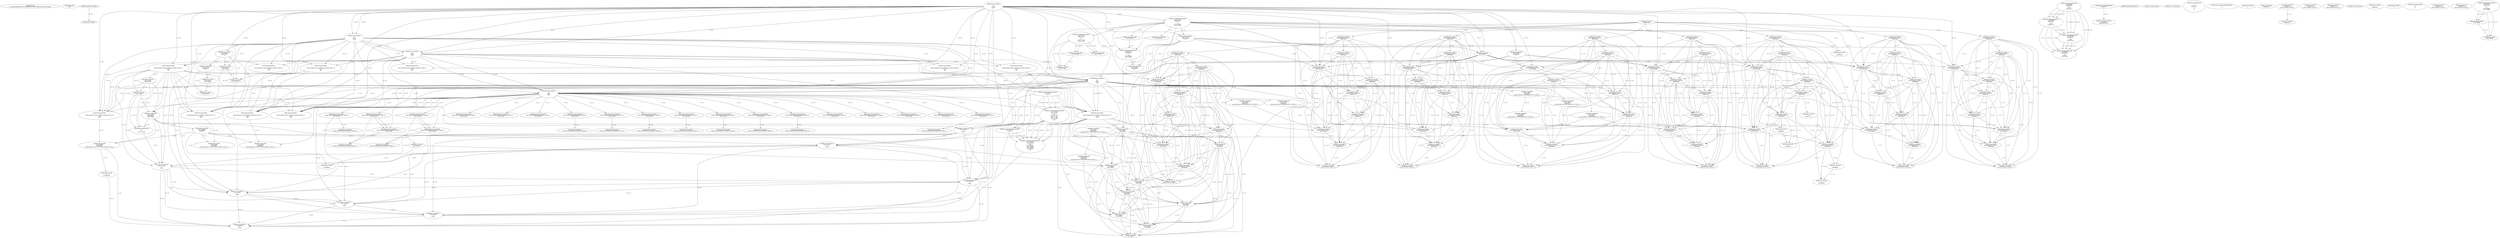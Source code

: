 // Global SCDG with merge call
digraph {
	0 [label="268454688.main
5133bde9cdc9b86a0c15f57f4598909bb27cd162428a0f27980aa55618c99f4f"]
	1 [label="268454699.Sleep
1000"]
	2 [label="268450908.GetProcessHeap
"]
	3 [label="268465424.VirtualAlloc
0
128
12288
4"]
	4 [label="268465190.RegOpenKeyExW
2147483650
268501000
0
131097
2147417172"]
	5 [label="268465223.RegQueryValueExW
2147417376
268500984
0
0
3221762048
2147417188"]
	3 -> 5 [label="(0-->5)"]
	6 [label="268465239.RegCloseKey
2147417376"]
	5 -> 6 [label="(1-->1)"]
	7 [label="268465489.wsprintfW
3221762048
268501104
0"]
	3 -> 7 [label="(0-->1)"]
	5 -> 7 [label="(5-->1)"]
	8 [label="268466183.VirtualAlloc
0
1024
12288
4"]
	3 -> 8 [label="(3-->3)"]
	3 -> 8 [label="(4-->4)"]
	9 [label="268466202.VirtualAlloc
0
3596
12288
4"]
	3 -> 9 [label="(3-->3)"]
	8 -> 9 [label="(3-->3)"]
	3 -> 9 [label="(4-->4)"]
	8 -> 9 [label="(4-->4)"]
	10 [label="268466212.GetWindowsDirectoryW
3221770240
256"]
	9 -> 10 [label="(0-->1)"]
	11 [label="268466270.GetVolumeInformationW
3221770240
3221770752
256
3221771776
3221771784
3221771780
3221771264
256"]
	9 -> 11 [label="(0-->1)"]
	10 -> 11 [label="(1-->1)"]
	10 -> 11 [label="(2-->3)"]
	10 -> 11 [label="(2-->8)"]
	12 [label="268465190.RegOpenKeyExW
2147483650
268501632
0
131097
2147417172"]
	4 -> 12 [label="(1-->1)"]
	4 -> 12 [label="(4-->4)"]
	4 -> 12 [label="(5-->5)"]
	13 [label="268466376.wsprintfW
3221766144
268501204
0"]
	8 -> 13 [label="(0-->1)"]
	14 [label="268466397.lstrcatW
3221766144
3221771788"]
	8 -> 14 [label="(0-->1)"]
	13 -> 14 [label="(1-->1)"]
	15 [label="268466409.GetModuleHandleW
268501752"]
	16 [label="268466416.GetProcAddress
270536744
RtlComputeCrc32"]
	15 -> 16 [label="(0-->1)"]
	17 [label="268466432.lstrlenW
3221766144"]
	8 -> 17 [label="(0-->1)"]
	13 -> 17 [label="(1-->1)"]
	14 -> 17 [label="(1-->1)"]
	18 [label="268466449.RtlComputeCrc32
"]
	19 [label="268466481.VirtualFree
3221770240
0
32768"]
	9 -> 19 [label="(0-->1)"]
	10 -> 19 [label="(1-->1)"]
	11 -> 19 [label="(1-->1)"]
	20 [label="268464882.lstrlenW
3221762048"]
	3 -> 20 [label="(0-->1)"]
	5 -> 20 [label="(5-->1)"]
	7 -> 20 [label="(1-->1)"]
	21 [label="268464893.lstrlenW
268497860"]
	22 [label="268453932.VirtualAlloc
0
retval_lstrlenW_32828_32_retval_lstrlenW_32823_32
12288
64"]
	3 -> 22 [label="(3-->3)"]
	8 -> 22 [label="(3-->3)"]
	9 -> 22 [label="(3-->3)"]
	23 [label="268453967.lstrcpyW
3221774336
268497976"]
	22 -> 23 [label="(0-->1)"]
	24 [label="268453974.lstrlenW
3221774336"]
	22 -> 24 [label="(0-->1)"]
	23 -> 24 [label="(1-->1)"]
	25 [label="268464425.lstrcatW
retval_lstrlenW_32870_32
268497860"]
	21 -> 25 [label="(1-->2)"]
	26 [label="268464433.lstrcatW
retval_lstrlenW_32870_32
268500944"]
	25 -> 26 [label="(1-->1)"]
	27 [label="268464439.lstrcatW
retval_lstrlenW_32870_32
3221762048"]
	25 -> 27 [label="(1-->1)"]
	26 -> 27 [label="(1-->1)"]
	3 -> 27 [label="(0-->2)"]
	5 -> 27 [label="(5-->2)"]
	7 -> 27 [label="(1-->2)"]
	20 -> 27 [label="(1-->2)"]
	28 [label="268464447.lstrcatW
retval_lstrlenW_32870_32
268500948"]
	25 -> 28 [label="(1-->1)"]
	26 -> 28 [label="(1-->1)"]
	27 -> 28 [label="(1-->1)"]
	29 [label="268464636.VirtualAlloc
0
66
12288
64"]
	3 -> 29 [label="(3-->3)"]
	8 -> 29 [label="(3-->3)"]
	9 -> 29 [label="(3-->3)"]
	22 -> 29 [label="(3-->3)"]
	22 -> 29 [label="(4-->4)"]
	30 [label="268464679.wsprintfW
3221778432
268500964
3221774336"]
	29 -> 30 [label="(0-->1)"]
	22 -> 30 [label="(0-->3)"]
	23 -> 30 [label="(1-->3)"]
	24 -> 30 [label="(1-->3)"]
	31 [label="268464692.lstrcatW
retval_lstrlenW_32870_32
268497764"]
	25 -> 31 [label="(1-->1)"]
	26 -> 31 [label="(1-->1)"]
	27 -> 31 [label="(1-->1)"]
	28 -> 31 [label="(1-->1)"]
	32 [label="268464700.lstrcatW
retval_lstrlenW_32870_32
268500944"]
	25 -> 32 [label="(1-->1)"]
	26 -> 32 [label="(1-->1)"]
	27 -> 32 [label="(1-->1)"]
	28 -> 32 [label="(1-->1)"]
	31 -> 32 [label="(1-->1)"]
	26 -> 32 [label="(2-->2)"]
	33 [label="268464706.lstrcatW
retval_lstrlenW_32870_32
3221778432"]
	25 -> 33 [label="(1-->1)"]
	26 -> 33 [label="(1-->1)"]
	27 -> 33 [label="(1-->1)"]
	28 -> 33 [label="(1-->1)"]
	31 -> 33 [label="(1-->1)"]
	32 -> 33 [label="(1-->1)"]
	29 -> 33 [label="(0-->2)"]
	30 -> 33 [label="(1-->2)"]
	34 [label="268464714.lstrcatW
retval_lstrlenW_32870_32
268500948"]
	25 -> 34 [label="(1-->1)"]
	26 -> 34 [label="(1-->1)"]
	27 -> 34 [label="(1-->1)"]
	28 -> 34 [label="(1-->1)"]
	31 -> 34 [label="(1-->1)"]
	32 -> 34 [label="(1-->1)"]
	33 -> 34 [label="(1-->1)"]
	28 -> 34 [label="(2-->2)"]
	35 [label="268464726.VirtualFree
3221778432
0
32768"]
	29 -> 35 [label="(0-->1)"]
	30 -> 35 [label="(1-->1)"]
	33 -> 35 [label="(2-->1)"]
	19 -> 35 [label="(3-->3)"]
	36 [label="268464767.lstrlenW
retval_lstrlenW_32870_32"]
	25 -> 36 [label="(1-->1)"]
	26 -> 36 [label="(1-->1)"]
	27 -> 36 [label="(1-->1)"]
	28 -> 36 [label="(1-->1)"]
	31 -> 36 [label="(1-->1)"]
	32 -> 36 [label="(1-->1)"]
	33 -> 36 [label="(1-->1)"]
	34 -> 36 [label="(1-->1)"]
	37 [label="268453998.CreateMutexW
0
0
3221774336"]
	22 -> 37 [label="(0-->3)"]
	23 -> 37 [label="(1-->3)"]
	24 -> 37 [label="(1-->3)"]
	30 -> 37 [label="(3-->3)"]
	38 [label="268454010.GetLastError
"]
	39 [label="268454017.GetLastError
"]
	40 [label="268454043.VirtualFree
3221774336
0
32768"]
	22 -> 40 [label="(0-->1)"]
	23 -> 40 [label="(1-->1)"]
	24 -> 40 [label="(1-->1)"]
	30 -> 40 [label="(3-->1)"]
	37 -> 40 [label="(3-->1)"]
	19 -> 40 [label="(3-->3)"]
	35 -> 40 [label="(3-->3)"]
	41 [label="268467629.VirtualFree
3221762048
0
32768"]
	3 -> 41 [label="(0-->1)"]
	5 -> 41 [label="(5-->1)"]
	7 -> 41 [label="(1-->1)"]
	20 -> 41 [label="(1-->1)"]
	27 -> 41 [label="(2-->1)"]
	19 -> 41 [label="(3-->3)"]
	35 -> 41 [label="(3-->3)"]
	40 -> 41 [label="(3-->3)"]
	42 [label="268467737.VirtualFree
3221766144
0
32768"]
	8 -> 42 [label="(0-->1)"]
	13 -> 42 [label="(1-->1)"]
	14 -> 42 [label="(1-->1)"]
	17 -> 42 [label="(1-->1)"]
	19 -> 42 [label="(3-->3)"]
	35 -> 42 [label="(3-->3)"]
	40 -> 42 [label="(3-->3)"]
	41 -> 42 [label="(3-->3)"]
	43 [label="268454737.CreateThread
0
0
268447024
0
0
0"]
	44 [label="268454450.CreateToolhelp32Snapshot
2
0"]
	45 [label="268454476.VirtualAlloc
0
556
12288
4"]
	3 -> 45 [label="(3-->3)"]
	8 -> 45 [label="(3-->3)"]
	9 -> 45 [label="(3-->3)"]
	22 -> 45 [label="(3-->3)"]
	29 -> 45 [label="(3-->3)"]
	3 -> 45 [label="(4-->4)"]
	8 -> 45 [label="(4-->4)"]
	9 -> 45 [label="(4-->4)"]
	46 [label="268454533.lstrcmpiW
"]
	2 -> 46 [label="(0-->0)"]
	47 [label="268454602.Process32NextW
retval_CreateToolhelp32Snapshot_33445_32
3221782528"]
	45 -> 47 [label="(0-->2)"]
	48 [label="268454627.VirtualFree
3221782528
0
32768"]
	45 -> 48 [label="(0-->1)"]
	47 -> 48 [label="(2-->1)"]
	19 -> 48 [label="(3-->3)"]
	35 -> 48 [label="(3-->3)"]
	40 -> 48 [label="(3-->3)"]
	41 -> 48 [label="(3-->3)"]
	42 -> 48 [label="(3-->3)"]
	49 [label="268454634.CloseHandle
retval_CreateToolhelp32Snapshot_33445_32"]
	47 -> 49 [label="(1-->1)"]
	50 [label="268465190.RegOpenKeyExW
2147483650
268501000
0
131097
2147417052"]
	4 -> 50 [label="(1-->1)"]
	12 -> 50 [label="(1-->1)"]
	4 -> 50 [label="(2-->2)"]
	4 -> 50 [label="(4-->4)"]
	12 -> 50 [label="(4-->4)"]
	51 [label="268465489.wsprintfW
3221786624
268500964
0"]
	30 -> 51 [label="(2-->2)"]
	52 [label="268466212.GetWindowsDirectoryW
3221794816
256"]
	10 -> 52 [label="(2-->2)"]
	11 -> 52 [label="(3-->2)"]
	11 -> 52 [label="(8-->2)"]
	53 [label="268466270.GetVolumeInformationW
3221794816
3221795328
256
3221796352
3221796360
3221796356
3221795840
256"]
	52 -> 53 [label="(1-->1)"]
	10 -> 53 [label="(2-->3)"]
	11 -> 53 [label="(3-->3)"]
	11 -> 53 [label="(8-->3)"]
	52 -> 53 [label="(2-->3)"]
	10 -> 53 [label="(2-->8)"]
	11 -> 53 [label="(3-->8)"]
	11 -> 53 [label="(8-->8)"]
	52 -> 53 [label="(2-->8)"]
	54 [label="268465190.RegOpenKeyExW
2147483650
268501632
0
131097
2147417052"]
	4 -> 54 [label="(1-->1)"]
	12 -> 54 [label="(1-->1)"]
	50 -> 54 [label="(1-->1)"]
	12 -> 54 [label="(2-->2)"]
	4 -> 54 [label="(4-->4)"]
	12 -> 54 [label="(4-->4)"]
	50 -> 54 [label="(4-->4)"]
	50 -> 54 [label="(5-->5)"]
	55 [label="268466376.wsprintfW
3221790720
268501204
0"]
	13 -> 55 [label="(2-->2)"]
	56 [label="268466397.lstrcatW
3221790720
3221796364"]
	55 -> 56 [label="(1-->1)"]
	57 [label="268466432.lstrlenW
3221790720"]
	55 -> 57 [label="(1-->1)"]
	56 -> 57 [label="(1-->1)"]
	58 [label="268466481.VirtualFree
3221794816
0
32768"]
	52 -> 58 [label="(1-->1)"]
	53 -> 58 [label="(1-->1)"]
	19 -> 58 [label="(3-->3)"]
	35 -> 58 [label="(3-->3)"]
	40 -> 58 [label="(3-->3)"]
	41 -> 58 [label="(3-->3)"]
	42 -> 58 [label="(3-->3)"]
	48 -> 58 [label="(3-->3)"]
	59 [label="268464882.lstrlenW
3221786624"]
	51 -> 59 [label="(1-->1)"]
	60 [label="268452641.VirtualAlloc
0
retval_lstrlenW_37925_32_retval_lstrlenW_37922_32
12288
64"]
	3 -> 60 [label="(3-->3)"]
	8 -> 60 [label="(3-->3)"]
	9 -> 60 [label="(3-->3)"]
	22 -> 60 [label="(3-->3)"]
	29 -> 60 [label="(3-->3)"]
	45 -> 60 [label="(3-->3)"]
	22 -> 60 [label="(4-->4)"]
	29 -> 60 [label="(4-->4)"]
	61 [label="268464425.lstrcatW
0
268497860"]
	21 -> 61 [label="(1-->2)"]
	25 -> 61 [label="(2-->2)"]
	62 [label="268464433.lstrcatW
0
268500944"]
	26 -> 62 [label="(2-->2)"]
	32 -> 62 [label="(2-->2)"]
	63 [label="268464439.lstrcatW
0
3221786624"]
	51 -> 63 [label="(1-->2)"]
	59 -> 63 [label="(1-->2)"]
	64 [label="268464447.lstrcatW
0
268500948"]
	28 -> 64 [label="(2-->2)"]
	34 -> 64 [label="(2-->2)"]
	65 [label="268464679.wsprintfW
3221803008
268500964
retval_lstrlenW_37925_32_retval_lstrlenW_37922_32"]
	30 -> 65 [label="(2-->2)"]
	51 -> 65 [label="(2-->2)"]
	60 -> 65 [label="(2-->3)"]
	66 [label="268464692.lstrcatW
0
268497764"]
	31 -> 66 [label="(2-->2)"]
	67 [label="268464700.lstrcatW
0
268500944"]
	26 -> 67 [label="(2-->2)"]
	32 -> 67 [label="(2-->2)"]
	62 -> 67 [label="(2-->2)"]
	68 [label="268464706.lstrcatW
0
3221803008"]
	65 -> 68 [label="(1-->2)"]
	69 [label="268464714.lstrcatW
0
268500948"]
	28 -> 69 [label="(2-->2)"]
	34 -> 69 [label="(2-->2)"]
	64 -> 69 [label="(2-->2)"]
	70 [label="268464726.VirtualFree
3221803008
0
32768"]
	65 -> 70 [label="(1-->1)"]
	68 -> 70 [label="(2-->1)"]
	19 -> 70 [label="(3-->3)"]
	35 -> 70 [label="(3-->3)"]
	40 -> 70 [label="(3-->3)"]
	41 -> 70 [label="(3-->3)"]
	42 -> 70 [label="(3-->3)"]
	48 -> 70 [label="(3-->3)"]
	58 -> 70 [label="(3-->3)"]
	71 [label="268464767.lstrlenW
0"]
	72 [label="268452707.lstrlenW
268497912"]
	73 [label="268452834.lstrcpyW
268510272
retval_lstrlenW_39259_32"]
	74 [label="268452841.lstrlenW
268510272"]
	73 -> 74 [label="(1-->1)"]
	75 [label="268465489.wsprintfW
3221762048
268500964
0"]
	3 -> 75 [label="(0-->1)"]
	76 [label="268453932.VirtualAlloc
0
retval_lstrlenW_32822_32_retval_lstrlenW_32827_32
12288
64"]
	3 -> 76 [label="(3-->3)"]
	8 -> 76 [label="(3-->3)"]
	9 -> 76 [label="(3-->3)"]
	77 [label="268464425.lstrcatW
retval_lstrlenW_32869_32
268497860"]
	21 -> 77 [label="(1-->2)"]
	78 [label="268464433.lstrcatW
retval_lstrlenW_32869_32
268500944"]
	77 -> 78 [label="(1-->1)"]
	79 [label="268464439.lstrcatW
retval_lstrlenW_32869_32
3221762048"]
	77 -> 79 [label="(1-->1)"]
	78 -> 79 [label="(1-->1)"]
	3 -> 79 [label="(0-->2)"]
	20 -> 79 [label="(1-->2)"]
	75 -> 79 [label="(1-->2)"]
	80 [label="268464447.lstrcatW
retval_lstrlenW_32869_32
268500948"]
	77 -> 80 [label="(1-->1)"]
	78 -> 80 [label="(1-->1)"]
	79 -> 80 [label="(1-->1)"]
	81 [label="268464662.wsprintfW
3221778432
268500952
unconstrained_ret_RtlComputeCrc32_32808_32"]
	29 -> 81 [label="(0-->1)"]
	82 [label="268464692.lstrcatW
retval_lstrlenW_32869_32
268497764"]
	77 -> 82 [label="(1-->1)"]
	78 -> 82 [label="(1-->1)"]
	79 -> 82 [label="(1-->1)"]
	80 -> 82 [label="(1-->1)"]
	83 [label="268464700.lstrcatW
retval_lstrlenW_32869_32
268500944"]
	77 -> 83 [label="(1-->1)"]
	78 -> 83 [label="(1-->1)"]
	79 -> 83 [label="(1-->1)"]
	80 -> 83 [label="(1-->1)"]
	82 -> 83 [label="(1-->1)"]
	78 -> 83 [label="(2-->2)"]
	84 [label="268464706.lstrcatW
retval_lstrlenW_32869_32
3221778432"]
	77 -> 84 [label="(1-->1)"]
	78 -> 84 [label="(1-->1)"]
	79 -> 84 [label="(1-->1)"]
	80 -> 84 [label="(1-->1)"]
	82 -> 84 [label="(1-->1)"]
	83 -> 84 [label="(1-->1)"]
	29 -> 84 [label="(0-->2)"]
	81 -> 84 [label="(1-->2)"]
	85 [label="268464714.lstrcatW
retval_lstrlenW_32869_32
268500948"]
	77 -> 85 [label="(1-->1)"]
	78 -> 85 [label="(1-->1)"]
	79 -> 85 [label="(1-->1)"]
	80 -> 85 [label="(1-->1)"]
	82 -> 85 [label="(1-->1)"]
	83 -> 85 [label="(1-->1)"]
	84 -> 85 [label="(1-->1)"]
	80 -> 85 [label="(2-->2)"]
	86 [label="268464767.lstrlenW
retval_lstrlenW_32869_32"]
	77 -> 86 [label="(1-->1)"]
	78 -> 86 [label="(1-->1)"]
	79 -> 86 [label="(1-->1)"]
	80 -> 86 [label="(1-->1)"]
	82 -> 86 [label="(1-->1)"]
	83 -> 86 [label="(1-->1)"]
	84 -> 86 [label="(1-->1)"]
	85 -> 86 [label="(1-->1)"]
	87 [label="268454602.Process32NextW
retval_CreateToolhelp32Snapshot_33446_32
3221782528"]
	45 -> 87 [label="(0-->2)"]
	88 [label="268454634.CloseHandle
retval_CreateToolhelp32Snapshot_33446_32"]
	87 -> 88 [label="(1-->1)"]
	89 [label="268452641.VirtualAlloc
0
retval_lstrlenW_37926_32_retval_lstrlenW_37923_32
12288
64"]
	3 -> 89 [label="(3-->3)"]
	8 -> 89 [label="(3-->3)"]
	9 -> 89 [label="(3-->3)"]
	29 -> 89 [label="(3-->3)"]
	45 -> 89 [label="(3-->3)"]
	76 -> 89 [label="(3-->3)"]
	29 -> 89 [label="(4-->4)"]
	76 -> 89 [label="(4-->4)"]
	90 [label="268464679.wsprintfW
3221803008
268500964
retval_lstrlenW_37926_32_retval_lstrlenW_37923_32"]
	51 -> 90 [label="(2-->2)"]
	75 -> 90 [label="(2-->2)"]
	89 -> 90 [label="(2-->3)"]
	91 [label="268452834.lstrcpyW
268510272
retval_lstrlenW_39260_32"]
	92 [label="268464662.wsprintfW
3221778432
268500952
unconstrained_ret_RtlComputeCrc32_32809_32"]
	29 -> 92 [label="(0-->1)"]
	93 [label="268454602.Process32NextW
retval_CreateToolhelp32Snapshot_33447_32
3221782528"]
	45 -> 93 [label="(0-->2)"]
	94 [label="268454634.CloseHandle
retval_CreateToolhelp32Snapshot_33447_32"]
	93 -> 94 [label="(1-->1)"]
	95 [label="268452641.VirtualAlloc
0
retval_lstrlenW_37924_32_retval_lstrlenW_37927_32
12288
64"]
	3 -> 95 [label="(3-->3)"]
	8 -> 95 [label="(3-->3)"]
	9 -> 95 [label="(3-->3)"]
	22 -> 95 [label="(3-->3)"]
	29 -> 95 [label="(3-->3)"]
	45 -> 95 [label="(3-->3)"]
	22 -> 95 [label="(4-->4)"]
	29 -> 95 [label="(4-->4)"]
	96 [label="268464679.wsprintfW
3221803008
268500964
retval_lstrlenW_37924_32_retval_lstrlenW_37927_32"]
	51 -> 96 [label="(2-->2)"]
	95 -> 96 [label="(2-->3)"]
	97 [label="268452834.lstrcpyW
268510272
retval_lstrlenW_39261_32"]
	98 [label="268465223.RegQueryValueExW
3221771788
268501592
0
0
3221771788
2147417188"]
	5 -> 98 [label="(6-->6)"]
	99 [label="268465254.GetLastError
"]
	100 [label="268465263.RegCloseKey
3221771788"]
	98 -> 100 [label="(1-->1)"]
	98 -> 100 [label="(5-->1)"]
	101 [label="268453932.VirtualAlloc
0
retval_lstrlenW_32867_32_retval_lstrlenW_32862_32
12288
64"]
	3 -> 101 [label="(3-->3)"]
	8 -> 101 [label="(3-->3)"]
	9 -> 101 [label="(3-->3)"]
	102 [label="268453967.lstrcpyW
0
268497976"]
	103 [label="268453974.lstrlenW
0"]
	104 [label="268464425.lstrcatW
retval_lstrlenW_32901_32
268497860"]
	21 -> 104 [label="(1-->2)"]
	105 [label="268464433.lstrcatW
retval_lstrlenW_32901_32
268500944"]
	104 -> 105 [label="(1-->1)"]
	106 [label="268464439.lstrcatW
retval_lstrlenW_32901_32
3221762048"]
	104 -> 106 [label="(1-->1)"]
	105 -> 106 [label="(1-->1)"]
	3 -> 106 [label="(0-->2)"]
	5 -> 106 [label="(5-->2)"]
	7 -> 106 [label="(1-->2)"]
	20 -> 106 [label="(1-->2)"]
	107 [label="268464447.lstrcatW
retval_lstrlenW_32901_32
268500948"]
	104 -> 107 [label="(1-->1)"]
	105 -> 107 [label="(1-->1)"]
	106 -> 107 [label="(1-->1)"]
	108 [label="268464662.wsprintfW
3221778432
268500952
unconstrained_ret_RtlComputeCrc32_32852_32"]
	29 -> 108 [label="(0-->1)"]
	109 [label="268464692.lstrcatW
retval_lstrlenW_32901_32
268497764"]
	104 -> 109 [label="(1-->1)"]
	105 -> 109 [label="(1-->1)"]
	106 -> 109 [label="(1-->1)"]
	107 -> 109 [label="(1-->1)"]
	110 [label="268464700.lstrcatW
retval_lstrlenW_32901_32
268500944"]
	104 -> 110 [label="(1-->1)"]
	105 -> 110 [label="(1-->1)"]
	106 -> 110 [label="(1-->1)"]
	107 -> 110 [label="(1-->1)"]
	109 -> 110 [label="(1-->1)"]
	105 -> 110 [label="(2-->2)"]
	111 [label="268464706.lstrcatW
retval_lstrlenW_32901_32
3221778432"]
	104 -> 111 [label="(1-->1)"]
	105 -> 111 [label="(1-->1)"]
	106 -> 111 [label="(1-->1)"]
	107 -> 111 [label="(1-->1)"]
	109 -> 111 [label="(1-->1)"]
	110 -> 111 [label="(1-->1)"]
	29 -> 111 [label="(0-->2)"]
	108 -> 111 [label="(1-->2)"]
	112 [label="268464714.lstrcatW
retval_lstrlenW_32901_32
268500948"]
	104 -> 112 [label="(1-->1)"]
	105 -> 112 [label="(1-->1)"]
	106 -> 112 [label="(1-->1)"]
	107 -> 112 [label="(1-->1)"]
	109 -> 112 [label="(1-->1)"]
	110 -> 112 [label="(1-->1)"]
	111 -> 112 [label="(1-->1)"]
	107 -> 112 [label="(2-->2)"]
	113 [label="268464767.lstrlenW
retval_lstrlenW_32901_32"]
	104 -> 113 [label="(1-->1)"]
	105 -> 113 [label="(1-->1)"]
	106 -> 113 [label="(1-->1)"]
	107 -> 113 [label="(1-->1)"]
	109 -> 113 [label="(1-->1)"]
	110 -> 113 [label="(1-->1)"]
	111 -> 113 [label="(1-->1)"]
	112 -> 113 [label="(1-->1)"]
	114 [label="268453998.CreateMutexW
0
0
0"]
	115 [label="268454602.Process32NextW
retval_CreateToolhelp32Snapshot_33449_32
3221782528"]
	45 -> 115 [label="(0-->2)"]
	116 [label="268454634.CloseHandle
retval_CreateToolhelp32Snapshot_33449_32"]
	115 -> 116 [label="(1-->1)"]
	117 [label="268452641.VirtualAlloc
0
retval_lstrlenW_39130_32_retval_lstrlenW_39135_32
12288
64"]
	3 -> 117 [label="(3-->3)"]
	8 -> 117 [label="(3-->3)"]
	9 -> 117 [label="(3-->3)"]
	29 -> 117 [label="(3-->3)"]
	45 -> 117 [label="(3-->3)"]
	101 -> 117 [label="(3-->3)"]
	29 -> 117 [label="(4-->4)"]
	101 -> 117 [label="(4-->4)"]
	118 [label="268464425.lstrcatW
3221798912
268497860"]
	117 -> 118 [label="(0-->1)"]
	21 -> 118 [label="(1-->2)"]
	104 -> 118 [label="(2-->2)"]
	119 [label="268464433.lstrcatW
3221798912
268500944"]
	117 -> 119 [label="(0-->1)"]
	118 -> 119 [label="(1-->1)"]
	105 -> 119 [label="(2-->2)"]
	110 -> 119 [label="(2-->2)"]
	120 [label="268464439.lstrcatW
3221798912
3221786624"]
	117 -> 120 [label="(0-->1)"]
	118 -> 120 [label="(1-->1)"]
	119 -> 120 [label="(1-->1)"]
	51 -> 120 [label="(1-->2)"]
	59 -> 120 [label="(1-->2)"]
	121 [label="268464447.lstrcatW
3221798912
268500948"]
	117 -> 121 [label="(0-->1)"]
	118 -> 121 [label="(1-->1)"]
	119 -> 121 [label="(1-->1)"]
	120 -> 121 [label="(1-->1)"]
	107 -> 121 [label="(2-->2)"]
	112 -> 121 [label="(2-->2)"]
	122 [label="268464662.wsprintfW
3221803008
268500952
unconstrained_ret_RtlComputeCrc32_38235_32"]
	108 -> 122 [label="(2-->2)"]
	123 [label="268464692.lstrcatW
3221798912
268497764"]
	117 -> 123 [label="(0-->1)"]
	118 -> 123 [label="(1-->1)"]
	119 -> 123 [label="(1-->1)"]
	120 -> 123 [label="(1-->1)"]
	121 -> 123 [label="(1-->1)"]
	109 -> 123 [label="(2-->2)"]
	124 [label="268464700.lstrcatW
3221798912
268500944"]
	117 -> 124 [label="(0-->1)"]
	118 -> 124 [label="(1-->1)"]
	119 -> 124 [label="(1-->1)"]
	120 -> 124 [label="(1-->1)"]
	121 -> 124 [label="(1-->1)"]
	123 -> 124 [label="(1-->1)"]
	105 -> 124 [label="(2-->2)"]
	110 -> 124 [label="(2-->2)"]
	119 -> 124 [label="(2-->2)"]
	125 [label="268464706.lstrcatW
3221798912
3221803008"]
	117 -> 125 [label="(0-->1)"]
	118 -> 125 [label="(1-->1)"]
	119 -> 125 [label="(1-->1)"]
	120 -> 125 [label="(1-->1)"]
	121 -> 125 [label="(1-->1)"]
	123 -> 125 [label="(1-->1)"]
	124 -> 125 [label="(1-->1)"]
	122 -> 125 [label="(1-->2)"]
	126 [label="268464714.lstrcatW
3221798912
268500948"]
	117 -> 126 [label="(0-->1)"]
	118 -> 126 [label="(1-->1)"]
	119 -> 126 [label="(1-->1)"]
	120 -> 126 [label="(1-->1)"]
	121 -> 126 [label="(1-->1)"]
	123 -> 126 [label="(1-->1)"]
	124 -> 126 [label="(1-->1)"]
	125 -> 126 [label="(1-->1)"]
	107 -> 126 [label="(2-->2)"]
	112 -> 126 [label="(2-->2)"]
	121 -> 126 [label="(2-->2)"]
	127 [label="268464767.lstrlenW
3221798912"]
	117 -> 127 [label="(0-->1)"]
	118 -> 127 [label="(1-->1)"]
	119 -> 127 [label="(1-->1)"]
	120 -> 127 [label="(1-->1)"]
	121 -> 127 [label="(1-->1)"]
	123 -> 127 [label="(1-->1)"]
	124 -> 127 [label="(1-->1)"]
	125 -> 127 [label="(1-->1)"]
	126 -> 127 [label="(1-->1)"]
	128 [label="268452834.lstrcpyW
268510272
retval_lstrlenW_41398_32"]
	129 [label="268464425.lstrcatW
retval_lstrlenW_32840_32
268497860"]
	21 -> 129 [label="(1-->2)"]
	130 [label="268464433.lstrcatW
retval_lstrlenW_32840_32
268500944"]
	129 -> 130 [label="(1-->1)"]
	131 [label="268464439.lstrcatW
retval_lstrlenW_32840_32
3221762048"]
	129 -> 131 [label="(1-->1)"]
	130 -> 131 [label="(1-->1)"]
	3 -> 131 [label="(0-->2)"]
	5 -> 131 [label="(5-->2)"]
	7 -> 131 [label="(1-->2)"]
	20 -> 131 [label="(1-->2)"]
	132 [label="268464447.lstrcatW
retval_lstrlenW_32840_32
268500948"]
	129 -> 132 [label="(1-->1)"]
	130 -> 132 [label="(1-->1)"]
	131 -> 132 [label="(1-->1)"]
	133 [label="268464692.lstrcatW
retval_lstrlenW_32840_32
268497764"]
	129 -> 133 [label="(1-->1)"]
	130 -> 133 [label="(1-->1)"]
	131 -> 133 [label="(1-->1)"]
	132 -> 133 [label="(1-->1)"]
	134 [label="268464700.lstrcatW
retval_lstrlenW_32840_32
268500944"]
	129 -> 134 [label="(1-->1)"]
	130 -> 134 [label="(1-->1)"]
	131 -> 134 [label="(1-->1)"]
	132 -> 134 [label="(1-->1)"]
	133 -> 134 [label="(1-->1)"]
	130 -> 134 [label="(2-->2)"]
	135 [label="268464706.lstrcatW
retval_lstrlenW_32840_32
3221778432"]
	129 -> 135 [label="(1-->1)"]
	130 -> 135 [label="(1-->1)"]
	131 -> 135 [label="(1-->1)"]
	132 -> 135 [label="(1-->1)"]
	133 -> 135 [label="(1-->1)"]
	134 -> 135 [label="(1-->1)"]
	29 -> 135 [label="(0-->2)"]
	92 -> 135 [label="(1-->2)"]
	136 [label="268464714.lstrcatW
retval_lstrlenW_32840_32
268500948"]
	129 -> 136 [label="(1-->1)"]
	130 -> 136 [label="(1-->1)"]
	131 -> 136 [label="(1-->1)"]
	132 -> 136 [label="(1-->1)"]
	133 -> 136 [label="(1-->1)"]
	134 -> 136 [label="(1-->1)"]
	135 -> 136 [label="(1-->1)"]
	132 -> 136 [label="(2-->2)"]
	137 [label="268464767.lstrlenW
retval_lstrlenW_32840_32"]
	129 -> 137 [label="(1-->1)"]
	130 -> 137 [label="(1-->1)"]
	131 -> 137 [label="(1-->1)"]
	132 -> 137 [label="(1-->1)"]
	133 -> 137 [label="(1-->1)"]
	134 -> 137 [label="(1-->1)"]
	135 -> 137 [label="(1-->1)"]
	136 -> 137 [label="(1-->1)"]
	138 [label="268454602.Process32NextW
retval_CreateToolhelp32Snapshot_33099_32
3221782528"]
	45 -> 138 [label="(0-->2)"]
	139 [label="268454634.CloseHandle
retval_CreateToolhelp32Snapshot_33099_32"]
	138 -> 139 [label="(1-->1)"]
	140 [label="268452641.VirtualAlloc
0
retval_lstrlenW_39131_32_retval_lstrlenW_39136_32
12288
64"]
	3 -> 140 [label="(3-->3)"]
	8 -> 140 [label="(3-->3)"]
	9 -> 140 [label="(3-->3)"]
	22 -> 140 [label="(3-->3)"]
	29 -> 140 [label="(3-->3)"]
	45 -> 140 [label="(3-->3)"]
	22 -> 140 [label="(4-->4)"]
	29 -> 140 [label="(4-->4)"]
	141 [label="268464662.wsprintfW
3221803008
268500952
unconstrained_ret_RtlComputeCrc32_38236_32"]
	92 -> 141 [label="(2-->2)"]
	142 [label="268452834.lstrcpyW
268510272
retval_lstrlenW_41399_32"]
	143 [label="268465239.RegCloseKey
3221771788"]
	98 -> 143 [label="(1-->1)"]
	98 -> 143 [label="(5-->1)"]
	144 [label="268466320.lstrlenW
3221771788"]
	98 -> 144 [label="(1-->1)"]
	98 -> 144 [label="(5-->1)"]
	143 -> 144 [label="(1-->1)"]
	145 [label="268465263.RegCloseKey
2147417376"]
	5 -> 145 [label="(1-->1)"]
	146 [label="268454501.Process32FirstW
retval_CreateToolhelp32Snapshot_33449_32
3221782528"]
	45 -> 146 [label="(0-->2)"]
	147 [label="268465223.RegQueryValueExW
3221796364
268501592
0
0
3221796364
2147417068"]
	148 [label="268465239.RegCloseKey
3221796364"]
	147 -> 148 [label="(1-->1)"]
	147 -> 148 [label="(5-->1)"]
	149 [label="268466320.lstrlenW
3221796364"]
	147 -> 149 [label="(1-->1)"]
	147 -> 149 [label="(5-->1)"]
	148 -> 149 [label="(1-->1)"]
	150 [label="268465223.RegQueryValueExW
2147417376
268500984
0
0
3221786624
2147417068"]
	5 -> 150 [label="(1-->1)"]
	6 -> 150 [label="(1-->1)"]
	5 -> 150 [label="(2-->2)"]
	151 [label="268453932.VirtualAlloc
0
retval_lstrlenW_32829_32_retval_lstrlenW_32824_32
12288
64"]
	3 -> 151 [label="(3-->3)"]
	8 -> 151 [label="(3-->3)"]
	9 -> 151 [label="(3-->3)"]
	152 [label="268464425.lstrcatW
retval_lstrlenW_32871_32
268497860"]
	21 -> 152 [label="(1-->2)"]
	153 [label="268464433.lstrcatW
retval_lstrlenW_32871_32
268500944"]
	152 -> 153 [label="(1-->1)"]
	154 [label="268464439.lstrcatW
retval_lstrlenW_32871_32
3221762048"]
	152 -> 154 [label="(1-->1)"]
	153 -> 154 [label="(1-->1)"]
	3 -> 154 [label="(0-->2)"]
	5 -> 154 [label="(5-->2)"]
	20 -> 154 [label="(1-->2)"]
	75 -> 154 [label="(1-->2)"]
	155 [label="268464447.lstrcatW
retval_lstrlenW_32871_32
268500948"]
	152 -> 155 [label="(1-->1)"]
	153 -> 155 [label="(1-->1)"]
	154 -> 155 [label="(1-->1)"]
	156 [label="268464662.wsprintfW
3221778432
268500952
unconstrained_ret_RtlComputeCrc32_32810_32"]
	29 -> 156 [label="(0-->1)"]
	157 [label="268464692.lstrcatW
retval_lstrlenW_32871_32
268497764"]
	152 -> 157 [label="(1-->1)"]
	153 -> 157 [label="(1-->1)"]
	154 -> 157 [label="(1-->1)"]
	155 -> 157 [label="(1-->1)"]
	158 [label="268464700.lstrcatW
retval_lstrlenW_32871_32
268500944"]
	152 -> 158 [label="(1-->1)"]
	153 -> 158 [label="(1-->1)"]
	154 -> 158 [label="(1-->1)"]
	155 -> 158 [label="(1-->1)"]
	157 -> 158 [label="(1-->1)"]
	153 -> 158 [label="(2-->2)"]
	159 [label="268464706.lstrcatW
retval_lstrlenW_32871_32
3221778432"]
	152 -> 159 [label="(1-->1)"]
	153 -> 159 [label="(1-->1)"]
	154 -> 159 [label="(1-->1)"]
	155 -> 159 [label="(1-->1)"]
	157 -> 159 [label="(1-->1)"]
	158 -> 159 [label="(1-->1)"]
	29 -> 159 [label="(0-->2)"]
	156 -> 159 [label="(1-->2)"]
	160 [label="268464714.lstrcatW
retval_lstrlenW_32871_32
268500948"]
	152 -> 160 [label="(1-->1)"]
	153 -> 160 [label="(1-->1)"]
	154 -> 160 [label="(1-->1)"]
	155 -> 160 [label="(1-->1)"]
	157 -> 160 [label="(1-->1)"]
	158 -> 160 [label="(1-->1)"]
	159 -> 160 [label="(1-->1)"]
	155 -> 160 [label="(2-->2)"]
	161 [label="268464767.lstrlenW
retval_lstrlenW_32871_32"]
	152 -> 161 [label="(1-->1)"]
	153 -> 161 [label="(1-->1)"]
	154 -> 161 [label="(1-->1)"]
	155 -> 161 [label="(1-->1)"]
	157 -> 161 [label="(1-->1)"]
	158 -> 161 [label="(1-->1)"]
	159 -> 161 [label="(1-->1)"]
	160 -> 161 [label="(1-->1)"]
	162 [label="268454602.Process32NextW
retval_CreateToolhelp32Snapshot_33448_32
3221782528"]
	45 -> 162 [label="(0-->2)"]
	163 [label="268454634.CloseHandle
retval_CreateToolhelp32Snapshot_33448_32"]
	162 -> 163 [label="(1-->1)"]
	164 [label="268465489.wsprintfW
3221786624
268501104
0"]
	150 -> 164 [label="(5-->1)"]
	7 -> 164 [label="(2-->2)"]
	165 [label="268464425.lstrcatW
retval_lstrlenW_32841_32
268497860"]
	21 -> 165 [label="(1-->2)"]
	166 [label="268464433.lstrcatW
retval_lstrlenW_32841_32
268500944"]
	165 -> 166 [label="(1-->1)"]
	167 [label="268464439.lstrcatW
retval_lstrlenW_32841_32
3221762048"]
	165 -> 167 [label="(1-->1)"]
	166 -> 167 [label="(1-->1)"]
	3 -> 167 [label="(0-->2)"]
	5 -> 167 [label="(5-->2)"]
	20 -> 167 [label="(1-->2)"]
	75 -> 167 [label="(1-->2)"]
	168 [label="268464447.lstrcatW
retval_lstrlenW_32841_32
268500948"]
	165 -> 168 [label="(1-->1)"]
	166 -> 168 [label="(1-->1)"]
	167 -> 168 [label="(1-->1)"]
	169 [label="268464692.lstrcatW
retval_lstrlenW_32841_32
268497764"]
	165 -> 169 [label="(1-->1)"]
	166 -> 169 [label="(1-->1)"]
	167 -> 169 [label="(1-->1)"]
	168 -> 169 [label="(1-->1)"]
	170 [label="268464700.lstrcatW
retval_lstrlenW_32841_32
268500944"]
	165 -> 170 [label="(1-->1)"]
	166 -> 170 [label="(1-->1)"]
	167 -> 170 [label="(1-->1)"]
	168 -> 170 [label="(1-->1)"]
	169 -> 170 [label="(1-->1)"]
	166 -> 170 [label="(2-->2)"]
	171 [label="268464706.lstrcatW
retval_lstrlenW_32841_32
3221778432"]
	165 -> 171 [label="(1-->1)"]
	166 -> 171 [label="(1-->1)"]
	167 -> 171 [label="(1-->1)"]
	168 -> 171 [label="(1-->1)"]
	169 -> 171 [label="(1-->1)"]
	170 -> 171 [label="(1-->1)"]
	29 -> 171 [label="(0-->2)"]
	156 -> 171 [label="(1-->2)"]
	172 [label="268464714.lstrcatW
retval_lstrlenW_32841_32
268500948"]
	165 -> 172 [label="(1-->1)"]
	166 -> 172 [label="(1-->1)"]
	167 -> 172 [label="(1-->1)"]
	168 -> 172 [label="(1-->1)"]
	169 -> 172 [label="(1-->1)"]
	170 -> 172 [label="(1-->1)"]
	171 -> 172 [label="(1-->1)"]
	168 -> 172 [label="(2-->2)"]
	173 [label="268464767.lstrlenW
retval_lstrlenW_32841_32"]
	165 -> 173 [label="(1-->1)"]
	166 -> 173 [label="(1-->1)"]
	167 -> 173 [label="(1-->1)"]
	168 -> 173 [label="(1-->1)"]
	169 -> 173 [label="(1-->1)"]
	170 -> 173 [label="(1-->1)"]
	171 -> 173 [label="(1-->1)"]
	172 -> 173 [label="(1-->1)"]
	174 [label="268454602.Process32NextW
retval_CreateToolhelp32Snapshot_33100_32
3221782528"]
	45 -> 174 [label="(0-->2)"]
	175 [label="268454634.CloseHandle
retval_CreateToolhelp32Snapshot_33100_32"]
	174 -> 175 [label="(1-->1)"]
	176 [label="268454501.Process32FirstW
retval_CreateToolhelp32Snapshot_33100_32
3221782528"]
	45 -> 176 [label="(0-->2)"]
	177 [label="268454501.Process32FirstW
retval_CreateToolhelp32Snapshot_33445_32
3221782528"]
	45 -> 177 [label="(0-->2)"]
	178 [label="268453932.VirtualAlloc
0
retval_lstrlenW_32863_32_retval_lstrlenW_32868_32
12288
64"]
	3 -> 178 [label="(3-->3)"]
	8 -> 178 [label="(3-->3)"]
	9 -> 178 [label="(3-->3)"]
	179 [label="268464425.lstrcatW
retval_lstrlenW_32902_32
268497860"]
	21 -> 179 [label="(1-->2)"]
	180 [label="268464433.lstrcatW
retval_lstrlenW_32902_32
268500944"]
	179 -> 180 [label="(1-->1)"]
	181 [label="268464439.lstrcatW
retval_lstrlenW_32902_32
3221762048"]
	179 -> 181 [label="(1-->1)"]
	180 -> 181 [label="(1-->1)"]
	3 -> 181 [label="(0-->2)"]
	5 -> 181 [label="(5-->2)"]
	20 -> 181 [label="(1-->2)"]
	75 -> 181 [label="(1-->2)"]
	182 [label="268464447.lstrcatW
retval_lstrlenW_32902_32
268500948"]
	179 -> 182 [label="(1-->1)"]
	180 -> 182 [label="(1-->1)"]
	181 -> 182 [label="(1-->1)"]
	183 [label="268464662.wsprintfW
3221778432
268500952
unconstrained_ret_RtlComputeCrc32_32853_32"]
	29 -> 183 [label="(0-->1)"]
	184 [label="268464692.lstrcatW
retval_lstrlenW_32902_32
268497764"]
	179 -> 184 [label="(1-->1)"]
	180 -> 184 [label="(1-->1)"]
	181 -> 184 [label="(1-->1)"]
	182 -> 184 [label="(1-->1)"]
	185 [label="268464700.lstrcatW
retval_lstrlenW_32902_32
268500944"]
	179 -> 185 [label="(1-->1)"]
	180 -> 185 [label="(1-->1)"]
	181 -> 185 [label="(1-->1)"]
	182 -> 185 [label="(1-->1)"]
	184 -> 185 [label="(1-->1)"]
	180 -> 185 [label="(2-->2)"]
	186 [label="268464706.lstrcatW
retval_lstrlenW_32902_32
3221778432"]
	179 -> 186 [label="(1-->1)"]
	180 -> 186 [label="(1-->1)"]
	181 -> 186 [label="(1-->1)"]
	182 -> 186 [label="(1-->1)"]
	184 -> 186 [label="(1-->1)"]
	185 -> 186 [label="(1-->1)"]
	29 -> 186 [label="(0-->2)"]
	183 -> 186 [label="(1-->2)"]
	187 [label="268464714.lstrcatW
retval_lstrlenW_32902_32
268500948"]
	179 -> 187 [label="(1-->1)"]
	180 -> 187 [label="(1-->1)"]
	181 -> 187 [label="(1-->1)"]
	182 -> 187 [label="(1-->1)"]
	184 -> 187 [label="(1-->1)"]
	185 -> 187 [label="(1-->1)"]
	186 -> 187 [label="(1-->1)"]
	182 -> 187 [label="(2-->2)"]
	188 [label="268464767.lstrlenW
retval_lstrlenW_32902_32"]
	179 -> 188 [label="(1-->1)"]
	180 -> 188 [label="(1-->1)"]
	181 -> 188 [label="(1-->1)"]
	182 -> 188 [label="(1-->1)"]
	184 -> 188 [label="(1-->1)"]
	185 -> 188 [label="(1-->1)"]
	186 -> 188 [label="(1-->1)"]
	187 -> 188 [label="(1-->1)"]
	189 [label="268454501.Process32FirstW
retval_CreateToolhelp32Snapshot_33467_32
3221782528"]
	45 -> 189 [label="(0-->2)"]
	190 [label="268454602.Process32NextW
retval_CreateToolhelp32Snapshot_33467_32
3221782528"]
	189 -> 190 [label="(1-->1)"]
	45 -> 190 [label="(0-->2)"]
	189 -> 190 [label="(2-->2)"]
	191 [label="268454634.CloseHandle
retval_CreateToolhelp32Snapshot_33467_32"]
	189 -> 191 [label="(1-->1)"]
	190 -> 191 [label="(1-->1)"]
	192 [label="268454501.Process32FirstW
retval_CreateToolhelp32Snapshot_33447_32
3221782528"]
	45 -> 192 [label="(0-->2)"]
	193 [label="268454501.Process32FirstW
retval_CreateToolhelp32Snapshot_33468_32
3221782528"]
	45 -> 193 [label="(0-->2)"]
	194 [label="268454602.Process32NextW
retval_CreateToolhelp32Snapshot_33468_32
3221782528"]
	193 -> 194 [label="(1-->1)"]
	45 -> 194 [label="(0-->2)"]
	193 -> 194 [label="(2-->2)"]
	195 [label="268454634.CloseHandle
retval_CreateToolhelp32Snapshot_33468_32"]
	193 -> 195 [label="(1-->1)"]
	194 -> 195 [label="(1-->1)"]
	196 [label="268454602.Process32NextW
retval_CreateToolhelp32Snapshot_33469_32
3221782528"]
	45 -> 196 [label="(0-->2)"]
	197 [label="268454634.CloseHandle
retval_CreateToolhelp32Snapshot_33469_32"]
	196 -> 197 [label="(1-->1)"]
	198 [label="268453932.VirtualAlloc
0
retval_lstrlenW_32830_32_retval_lstrlenW_32832_32
12288
64"]
	3 -> 198 [label="(3-->3)"]
	8 -> 198 [label="(3-->3)"]
	9 -> 198 [label="(3-->3)"]
	199 [label="268464425.lstrcatW
retval_lstrlenW_32992_32
268497860"]
	21 -> 199 [label="(1-->2)"]
	200 [label="268464433.lstrcatW
retval_lstrlenW_32992_32
268500944"]
	199 -> 200 [label="(1-->1)"]
	201 [label="268464439.lstrcatW
retval_lstrlenW_32992_32
3221762048"]
	199 -> 201 [label="(1-->1)"]
	200 -> 201 [label="(1-->1)"]
	3 -> 201 [label="(0-->2)"]
	5 -> 201 [label="(5-->2)"]
	7 -> 201 [label="(1-->2)"]
	20 -> 201 [label="(1-->2)"]
	202 [label="268464447.lstrcatW
retval_lstrlenW_32992_32
268500948"]
	199 -> 202 [label="(1-->1)"]
	200 -> 202 [label="(1-->1)"]
	201 -> 202 [label="(1-->1)"]
	203 [label="268464662.wsprintfW
3221778432
268500952
unconstrained_ret_RtlComputeCrc32_32820_32"]
	29 -> 203 [label="(0-->1)"]
	204 [label="268464692.lstrcatW
retval_lstrlenW_32992_32
268497764"]
	199 -> 204 [label="(1-->1)"]
	200 -> 204 [label="(1-->1)"]
	201 -> 204 [label="(1-->1)"]
	202 -> 204 [label="(1-->1)"]
	205 [label="268464700.lstrcatW
retval_lstrlenW_32992_32
268500944"]
	199 -> 205 [label="(1-->1)"]
	200 -> 205 [label="(1-->1)"]
	201 -> 205 [label="(1-->1)"]
	202 -> 205 [label="(1-->1)"]
	204 -> 205 [label="(1-->1)"]
	200 -> 205 [label="(2-->2)"]
	206 [label="268464706.lstrcatW
retval_lstrlenW_32992_32
3221778432"]
	199 -> 206 [label="(1-->1)"]
	200 -> 206 [label="(1-->1)"]
	201 -> 206 [label="(1-->1)"]
	202 -> 206 [label="(1-->1)"]
	204 -> 206 [label="(1-->1)"]
	205 -> 206 [label="(1-->1)"]
	29 -> 206 [label="(0-->2)"]
	203 -> 206 [label="(1-->2)"]
	207 [label="268464714.lstrcatW
retval_lstrlenW_32992_32
268500948"]
	199 -> 207 [label="(1-->1)"]
	200 -> 207 [label="(1-->1)"]
	201 -> 207 [label="(1-->1)"]
	202 -> 207 [label="(1-->1)"]
	204 -> 207 [label="(1-->1)"]
	205 -> 207 [label="(1-->1)"]
	206 -> 207 [label="(1-->1)"]
	202 -> 207 [label="(2-->2)"]
	208 [label="268464767.lstrlenW
retval_lstrlenW_32992_32"]
	199 -> 208 [label="(1-->1)"]
	200 -> 208 [label="(1-->1)"]
	201 -> 208 [label="(1-->1)"]
	202 -> 208 [label="(1-->1)"]
	204 -> 208 [label="(1-->1)"]
	205 -> 208 [label="(1-->1)"]
	206 -> 208 [label="(1-->1)"]
	207 -> 208 [label="(1-->1)"]
	209 [label="268454602.Process32NextW
retval_CreateToolhelp32Snapshot_33471_32
3221782528"]
	45 -> 209 [label="(0-->2)"]
	210 [label="268454634.CloseHandle
retval_CreateToolhelp32Snapshot_33471_32"]
	209 -> 210 [label="(1-->1)"]
	211 [label="268454501.Process32FirstW
retval_CreateToolhelp32Snapshot_33448_32
3221782528"]
	45 -> 211 [label="(0-->2)"]
	212 [label="268454501.Process32FirstW
retval_CreateToolhelp32Snapshot_33469_32
3221782528"]
	45 -> 212 [label="(0-->2)"]
	213 [label="268454501.Process32FirstW
retval_CreateToolhelp32Snapshot_33471_32
3221782528"]
	45 -> 213 [label="(0-->2)"]
}
